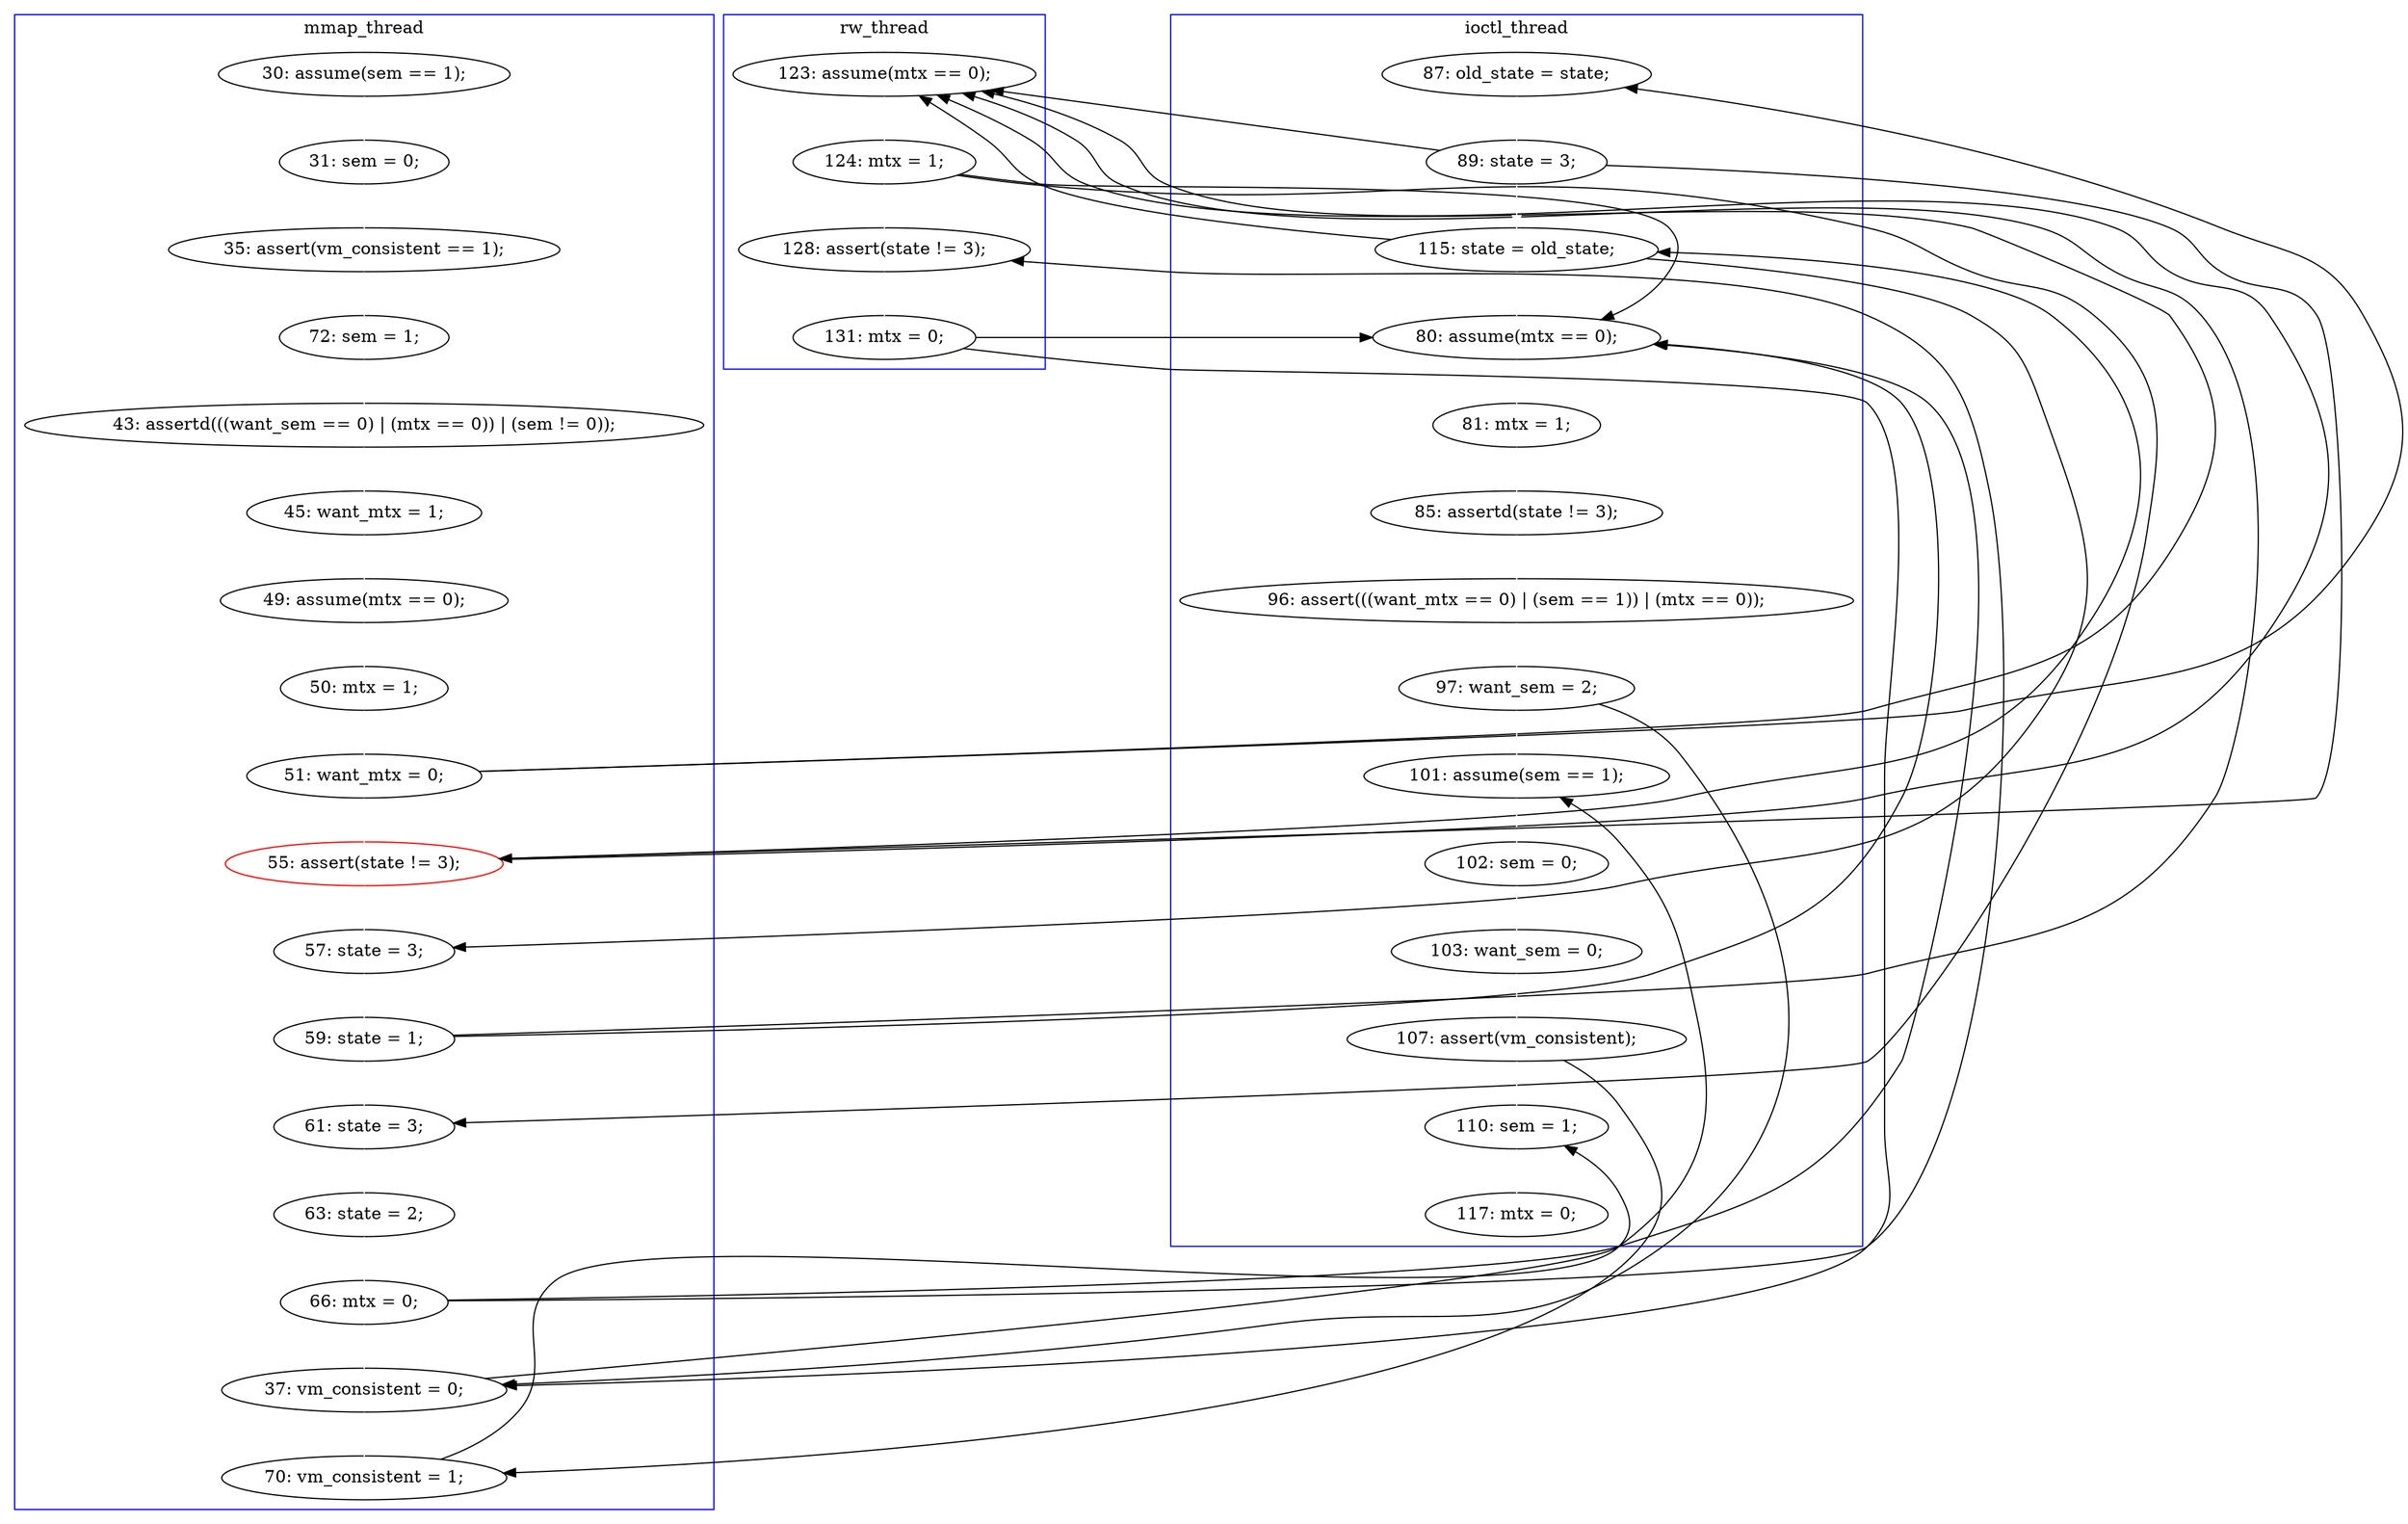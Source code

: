 digraph Counterexample {
	25 -> 39 [color = white, style = solid]
	11 -> 12 [color = white, style = solid]
	35 -> 39 [color = black, style = solid, constraint = false]
	41 -> 43 [color = white, style = solid]
	17 -> 18 [color = white, style = solid]
	26 -> 28 [color = white, style = solid]
	24 -> 29 [color = black, style = solid, constraint = false]
	45 -> 46 [color = black, style = solid, constraint = false]
	30 -> 34 [color = white, style = solid]
	33 -> 34 [color = black, style = solid, constraint = false]
	24 -> 26 [color = white, style = solid]
	40 -> 41 [color = white, style = solid]
	28 -> 31 [color = white, style = solid]
	45 -> 50 [color = white, style = solid]
	29 -> 30 [color = white, style = solid]
	18 -> 22 [color = black, style = solid, constraint = false]
	23 -> 25 [color = white, style = solid]
	31 -> 32 [color = white, style = solid]
	28 -> 29 [color = black, style = solid, constraint = false]
	34 -> 35 [color = white, style = solid]
	24 -> 25 [color = black, style = solid, constraint = false]
	30 -> 31 [color = black, style = solid, constraint = false]
	44 -> 45 [color = black, style = solid, constraint = false]
	18 -> 29 [color = black, style = solid, constraint = false]
	13 -> 14 [color = white, style = solid]
	46 -> 47 [color = white, style = solid]
	12 -> 13 [color = white, style = solid]
	25 -> 26 [color = black, style = solid, constraint = false]
	51 -> 55 [color = white, style = solid]
	16 -> 17 [color = white, style = solid]
	23 -> 24 [color = black, style = solid, constraint = false]
	22 -> 23 [color = white, style = solid]
	44 -> 46 [color = white, style = solid]
	14 -> 15 [color = white, style = solid]
	28 -> 39 [color = black, style = solid, constraint = false]
	49 -> 50 [color = black, style = solid, constraint = false]
	18 -> 24 [color = white, style = solid]
	33 -> 45 [color = white, style = solid]
	50 -> 51 [color = black, style = solid, constraint = false]
	15 -> 16 [color = white, style = solid]
	35 -> 45 [color = black, style = solid, constraint = false]
	32 -> 33 [color = white, style = solid]
	39 -> 40 [color = white, style = solid]
	47 -> 48 [color = white, style = solid]
	25 -> 29 [color = black, style = solid, constraint = false]
	23 -> 29 [color = black, style = solid, constraint = false]
	48 -> 49 [color = white, style = solid]
	43 -> 44 [color = white, style = solid]
	10 -> 11 [color = white, style = solid]
	33 -> 39 [color = black, style = solid, constraint = false]
	30 -> 39 [color = black, style = solid, constraint = false]
	49 -> 51 [color = white, style = solid]
	subgraph cluster2 {
		label = ioctl_thread
		color = blue
		49  [label = "107: assert(vm_consistent);"]
		25  [label = "115: state = old_state;"]
		55  [label = "117: mtx = 0;"]
		41  [label = "85: assertd(state != 3);"]
		51  [label = "110: sem = 1;"]
		46  [label = "101: assume(sem == 1);"]
		48  [label = "103: want_sem = 0;"]
		22  [label = "87: old_state = state;"]
		43  [label = "96: assert(((want_mtx == 0) | (sem == 1)) | (mtx == 0));"]
		47  [label = "102: sem = 0;"]
		40  [label = "81: mtx = 1;"]
		23  [label = "89: state = 3;"]
		44  [label = "97: want_sem = 2;"]
		39  [label = "80: assume(mtx == 0);"]
	}
	subgraph cluster1 {
		label = mmap_thread
		color = blue
		31  [label = "61: state = 3;"]
		24  [label = "55: assert(state != 3);", color = red]
		45  [label = "37: vm_consistent = 0;"]
		14  [label = "43: assertd(((want_sem == 0) | (mtx == 0)) | (sem != 0));"]
		12  [label = "35: assert(vm_consistent == 1);"]
		17  [label = "50: mtx = 1;"]
		50  [label = "70: vm_consistent = 1;"]
		13  [label = "72: sem = 1;"]
		15  [label = "45: want_mtx = 1;"]
		32  [label = "63: state = 2;"]
		11  [label = "31: sem = 0;"]
		16  [label = "49: assume(mtx == 0);"]
		10  [label = "30: assume(sem == 1);"]
		26  [label = "57: state = 3;"]
		28  [label = "59: state = 1;"]
		18  [label = "51: want_mtx = 0;"]
		33  [label = "66: mtx = 0;"]
	}
	subgraph cluster3 {
		label = rw_thread
		color = blue
		30  [label = "124: mtx = 1;"]
		35  [label = "131: mtx = 0;"]
		34  [label = "128: assert(state != 3);"]
		29  [label = "123: assume(mtx == 0);"]
	}
}